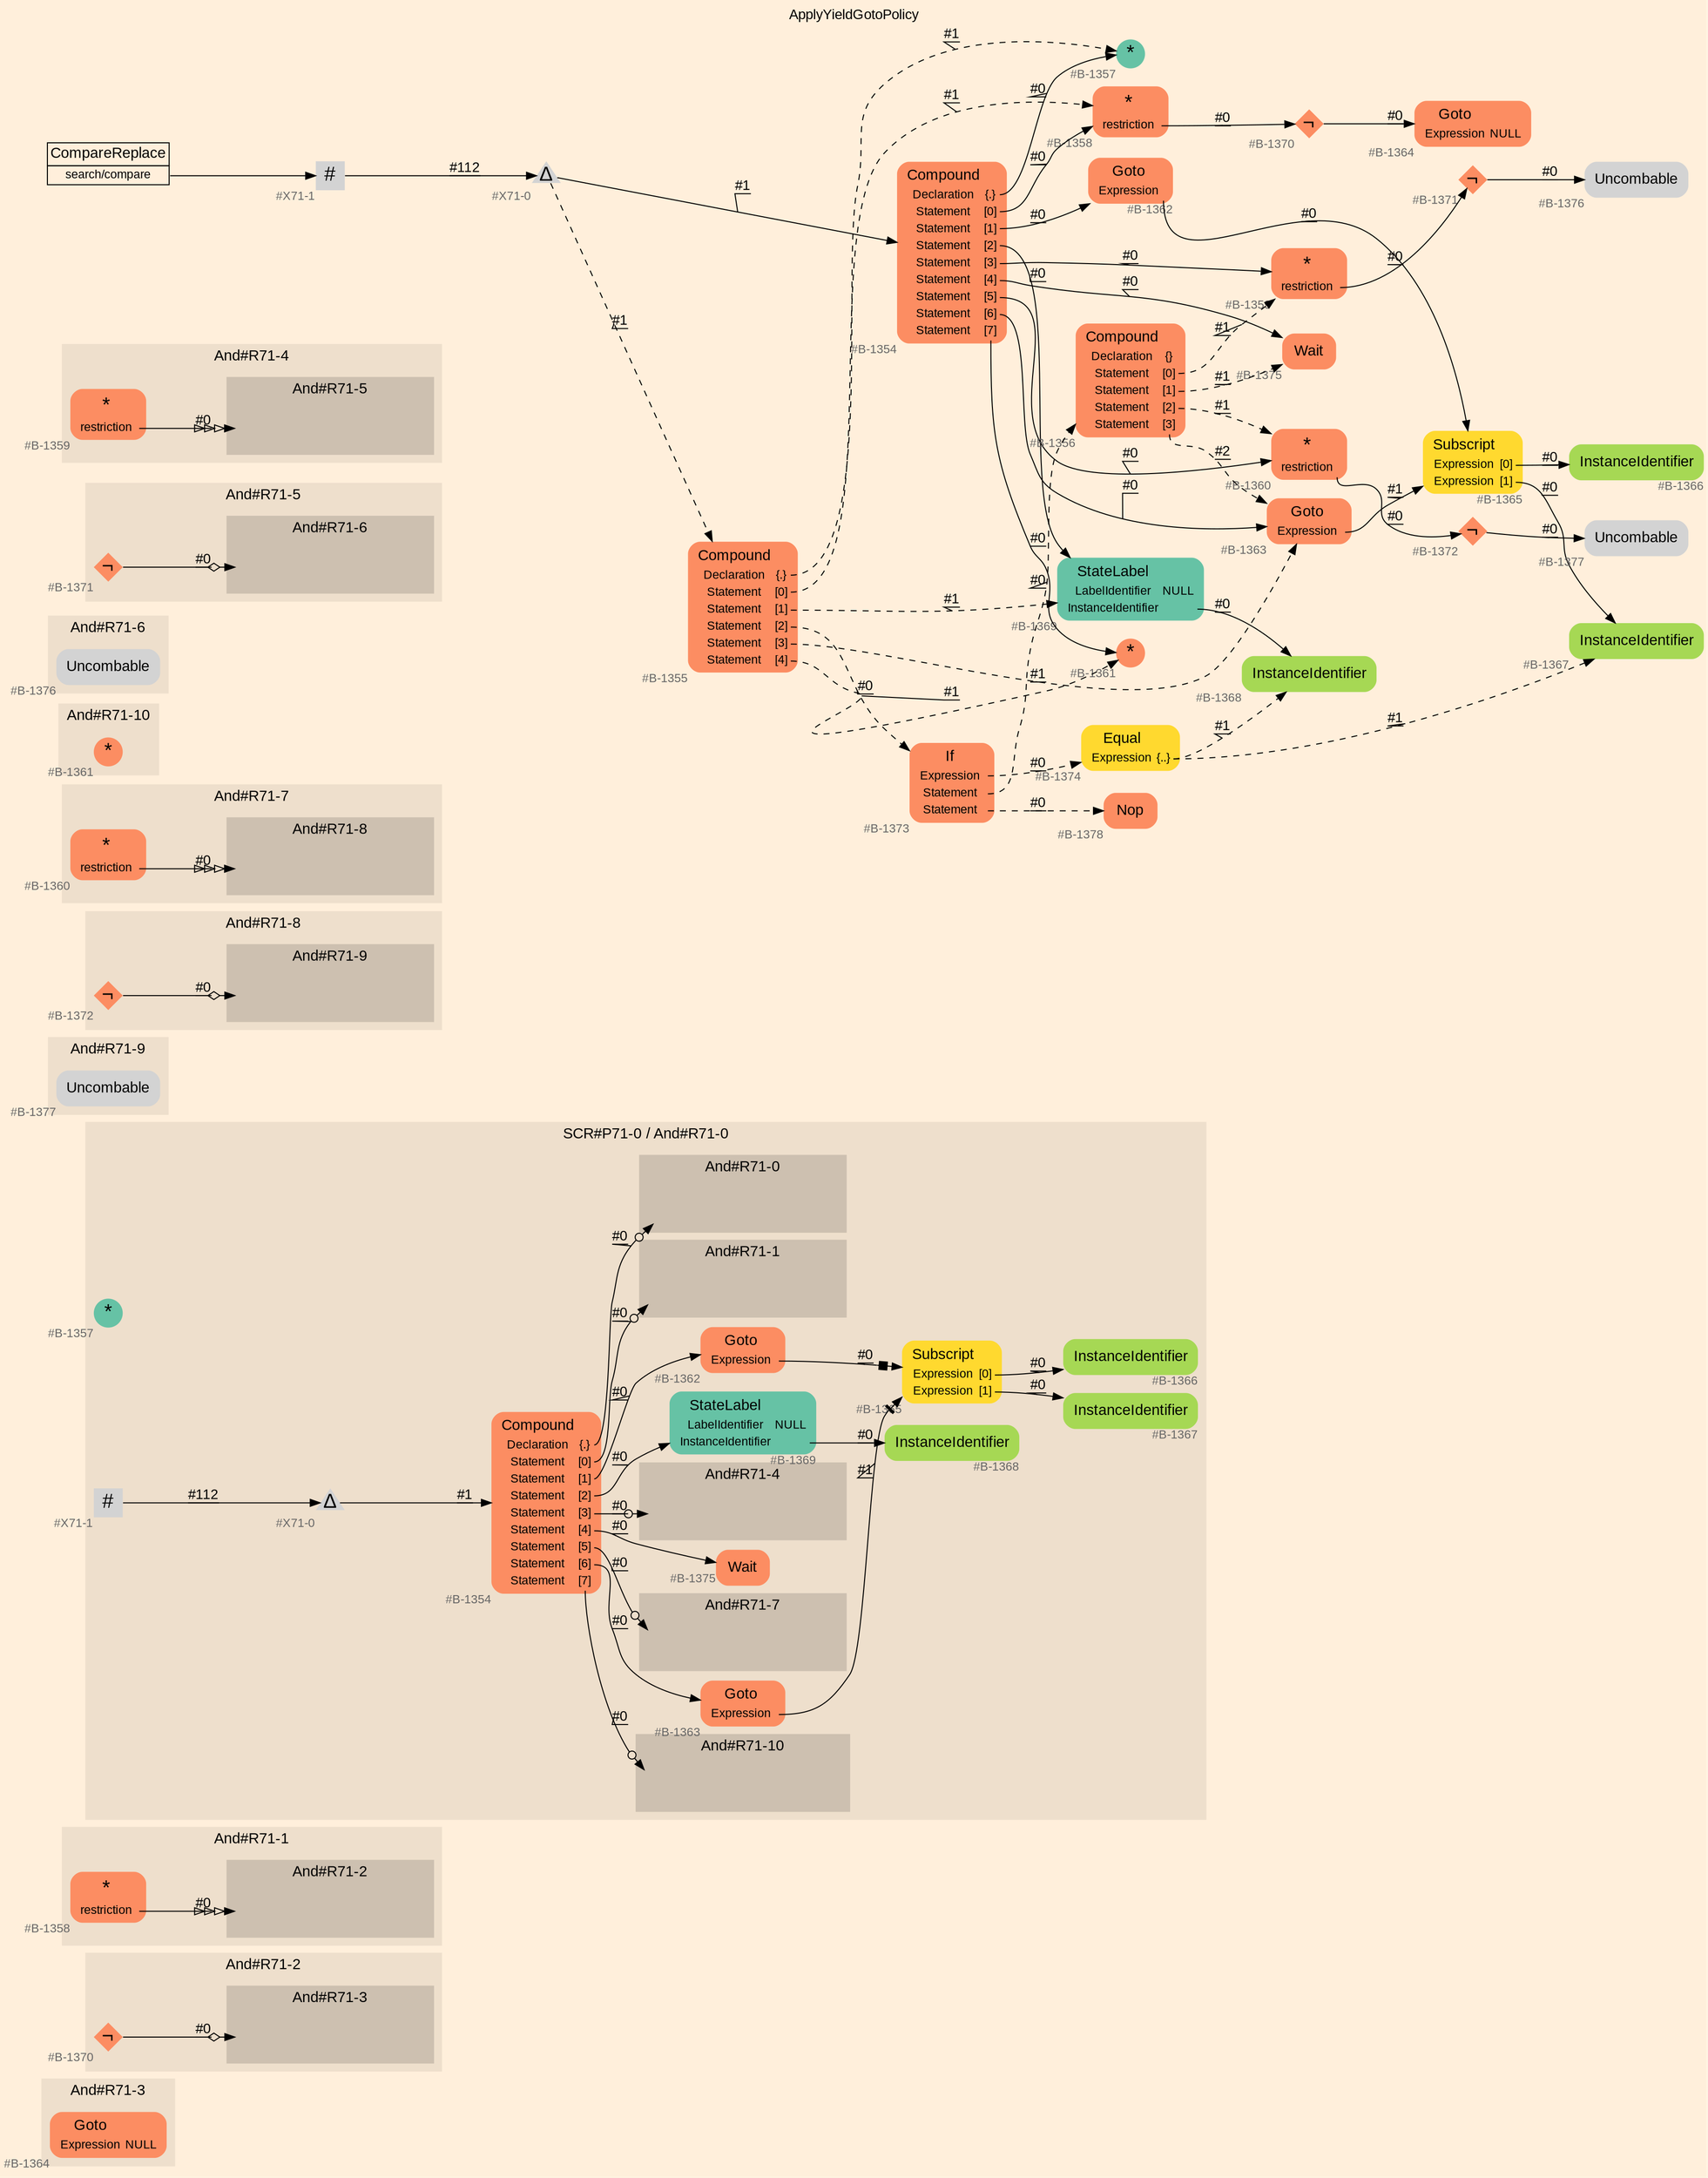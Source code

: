 digraph "ApplyYieldGotoPolicy" {
label = "ApplyYieldGotoPolicy"
labelloc = t
graph [
    rankdir = "LR"
    ranksep = 0.3
    bgcolor = antiquewhite1
    color = black
    fontcolor = black
    fontname = "Arial"
];
node [
    fontname = "Arial"
];
edge [
    fontname = "Arial"
];

// -------------------- figure And#R71-3 --------------------
// -------- region And#R71-3 ----------
subgraph "clusterAnd#R71-3" {
    label = "And#R71-3"
    style = "filled"
    color = antiquewhite2
    fontsize = "15"
    // -------- block And#R71-3/#B-1364 ----------
    "And#R71-3/#B-1364" [
        fillcolor = "/set28/2"
        xlabel = "#B-1364"
        fontsize = "12"
        fontcolor = grey40
        shape = "plaintext"
        label = <<TABLE BORDER="0" CELLBORDER="0" CELLSPACING="0">
         <TR><TD><FONT COLOR="black" POINT-SIZE="15">Goto</FONT></TD></TR>
         <TR><TD><FONT COLOR="black" POINT-SIZE="12">Expression</FONT></TD><TD PORT="port0"><FONT COLOR="black" POINT-SIZE="12">NULL</FONT></TD></TR>
        </TABLE>>
        style = "rounded,filled"
    ];
    
}


// -------------------- figure And#R71-2 --------------------
// -------- region And#R71-2 ----------
subgraph "clusterAnd#R71-2" {
    label = "And#R71-2"
    style = "filled"
    color = antiquewhite2
    fontsize = "15"
    // -------- block And#R71-2/#B-1370 ----------
    "And#R71-2/#B-1370" [
        fillcolor = "/set28/2"
        xlabel = "#B-1370"
        fontsize = "12"
        fontcolor = grey40
        shape = "diamond"
        label = <<FONT COLOR="black" POINT-SIZE="20">¬</FONT>>
        style = "filled"
        penwidth = 0.0
        fixedsize = true
        width = 0.4
        height = 0.4
    ];
    
    // -------- region And#R71-2/And#R71-3 ----------
    subgraph "clusterAnd#R71-2/And#R71-3" {
        label = "And#R71-3"
        style = "filled"
        color = antiquewhite3
        fontsize = "15"
        // -------- block And#R71-2/And#R71-3/#B-1364 ----------
        "And#R71-2/And#R71-3/#B-1364" [
            fillcolor = "/set28/2"
            xlabel = "#B-1364"
            fontsize = "12"
            fontcolor = grey40
            shape = "none"
            style = "invisible"
        ];
        
    }
    
}

"And#R71-2/#B-1370" -> "And#R71-2/And#R71-3/#B-1364" [
    arrowhead="normalnoneodiamond"
    label = "#0"
    decorate = true
    color = black
    fontcolor = black
];


// -------------------- figure And#R71-1 --------------------
// -------- region And#R71-1 ----------
subgraph "clusterAnd#R71-1" {
    label = "And#R71-1"
    style = "filled"
    color = antiquewhite2
    fontsize = "15"
    // -------- block And#R71-1/#B-1358 ----------
    "And#R71-1/#B-1358" [
        fillcolor = "/set28/2"
        xlabel = "#B-1358"
        fontsize = "12"
        fontcolor = grey40
        shape = "plaintext"
        label = <<TABLE BORDER="0" CELLBORDER="0" CELLSPACING="0">
         <TR><TD><FONT COLOR="black" POINT-SIZE="20">*</FONT></TD></TR>
         <TR><TD><FONT COLOR="black" POINT-SIZE="12">restriction</FONT></TD><TD PORT="port0"></TD></TR>
        </TABLE>>
        style = "rounded,filled"
    ];
    
    // -------- region And#R71-1/And#R71-2 ----------
    subgraph "clusterAnd#R71-1/And#R71-2" {
        label = "And#R71-2"
        style = "filled"
        color = antiquewhite3
        fontsize = "15"
        // -------- block And#R71-1/And#R71-2/#B-1370 ----------
        "And#R71-1/And#R71-2/#B-1370" [
            fillcolor = "/set28/2"
            xlabel = "#B-1370"
            fontsize = "12"
            fontcolor = grey40
            shape = "none"
            style = "invisible"
        ];
        
    }
    
}

"And#R71-1/#B-1358":port0 -> "And#R71-1/And#R71-2/#B-1370" [
    arrowhead="normalonormalonormalonormal"
    label = "#0"
    decorate = true
    color = black
    fontcolor = black
];


// -------------------- figure And#R71-0 --------------------
// -------- region And#R71-0 ----------
subgraph "clusterAnd#R71-0" {
    label = "And#R71-0"
    style = "filled"
    color = antiquewhite2
    fontsize = "15"
    // -------- block And#R71-0/#B-1357 ----------
    "And#R71-0/#B-1357" [
        fillcolor = "/set28/1"
        xlabel = "#B-1357"
        fontsize = "12"
        fontcolor = grey40
        shape = "circle"
        label = <<FONT COLOR="black" POINT-SIZE="20">*</FONT>>
        style = "filled"
        penwidth = 0.0
        fixedsize = true
        width = 0.4
        height = 0.4
    ];
    
}


// -------------------- figure And#R71-9 --------------------
// -------- region And#R71-9 ----------
subgraph "clusterAnd#R71-9" {
    label = "And#R71-9"
    style = "filled"
    color = antiquewhite2
    fontsize = "15"
    // -------- block And#R71-9/#B-1377 ----------
    "And#R71-9/#B-1377" [
        xlabel = "#B-1377"
        fontsize = "12"
        fontcolor = grey40
        shape = "plaintext"
        label = <<TABLE BORDER="0" CELLBORDER="0" CELLSPACING="0">
         <TR><TD><FONT COLOR="black" POINT-SIZE="15">Uncombable</FONT></TD></TR>
        </TABLE>>
        style = "rounded,filled"
    ];
    
}


// -------------------- figure And#R71-8 --------------------
// -------- region And#R71-8 ----------
subgraph "clusterAnd#R71-8" {
    label = "And#R71-8"
    style = "filled"
    color = antiquewhite2
    fontsize = "15"
    // -------- block And#R71-8/#B-1372 ----------
    "And#R71-8/#B-1372" [
        fillcolor = "/set28/2"
        xlabel = "#B-1372"
        fontsize = "12"
        fontcolor = grey40
        shape = "diamond"
        label = <<FONT COLOR="black" POINT-SIZE="20">¬</FONT>>
        style = "filled"
        penwidth = 0.0
        fixedsize = true
        width = 0.4
        height = 0.4
    ];
    
    // -------- region And#R71-8/And#R71-9 ----------
    subgraph "clusterAnd#R71-8/And#R71-9" {
        label = "And#R71-9"
        style = "filled"
        color = antiquewhite3
        fontsize = "15"
        // -------- block And#R71-8/And#R71-9/#B-1377 ----------
        "And#R71-8/And#R71-9/#B-1377" [
            xlabel = "#B-1377"
            fontsize = "12"
            fontcolor = grey40
            shape = "none"
            style = "invisible"
        ];
        
    }
    
}

"And#R71-8/#B-1372" -> "And#R71-8/And#R71-9/#B-1377" [
    arrowhead="normalnoneodiamond"
    label = "#0"
    decorate = true
    color = black
    fontcolor = black
];


// -------------------- figure And#R71-7 --------------------
// -------- region And#R71-7 ----------
subgraph "clusterAnd#R71-7" {
    label = "And#R71-7"
    style = "filled"
    color = antiquewhite2
    fontsize = "15"
    // -------- block And#R71-7/#B-1360 ----------
    "And#R71-7/#B-1360" [
        fillcolor = "/set28/2"
        xlabel = "#B-1360"
        fontsize = "12"
        fontcolor = grey40
        shape = "plaintext"
        label = <<TABLE BORDER="0" CELLBORDER="0" CELLSPACING="0">
         <TR><TD><FONT COLOR="black" POINT-SIZE="20">*</FONT></TD></TR>
         <TR><TD><FONT COLOR="black" POINT-SIZE="12">restriction</FONT></TD><TD PORT="port0"></TD></TR>
        </TABLE>>
        style = "rounded,filled"
    ];
    
    // -------- region And#R71-7/And#R71-8 ----------
    subgraph "clusterAnd#R71-7/And#R71-8" {
        label = "And#R71-8"
        style = "filled"
        color = antiquewhite3
        fontsize = "15"
        // -------- block And#R71-7/And#R71-8/#B-1372 ----------
        "And#R71-7/And#R71-8/#B-1372" [
            fillcolor = "/set28/2"
            xlabel = "#B-1372"
            fontsize = "12"
            fontcolor = grey40
            shape = "none"
            style = "invisible"
        ];
        
    }
    
}

"And#R71-7/#B-1360":port0 -> "And#R71-7/And#R71-8/#B-1372" [
    arrowhead="normalonormalonormalonormal"
    label = "#0"
    decorate = true
    color = black
    fontcolor = black
];


// -------------------- figure And#R71-10 --------------------
// -------- region And#R71-10 ----------
subgraph "clusterAnd#R71-10" {
    label = "And#R71-10"
    style = "filled"
    color = antiquewhite2
    fontsize = "15"
    // -------- block And#R71-10/#B-1361 ----------
    "And#R71-10/#B-1361" [
        fillcolor = "/set28/2"
        xlabel = "#B-1361"
        fontsize = "12"
        fontcolor = grey40
        shape = "circle"
        label = <<FONT COLOR="black" POINT-SIZE="20">*</FONT>>
        style = "filled"
        penwidth = 0.0
        fixedsize = true
        width = 0.4
        height = 0.4
    ];
    
}


// -------------------- figure And#R71-6 --------------------
// -------- region And#R71-6 ----------
subgraph "clusterAnd#R71-6" {
    label = "And#R71-6"
    style = "filled"
    color = antiquewhite2
    fontsize = "15"
    // -------- block And#R71-6/#B-1376 ----------
    "And#R71-6/#B-1376" [
        xlabel = "#B-1376"
        fontsize = "12"
        fontcolor = grey40
        shape = "plaintext"
        label = <<TABLE BORDER="0" CELLBORDER="0" CELLSPACING="0">
         <TR><TD><FONT COLOR="black" POINT-SIZE="15">Uncombable</FONT></TD></TR>
        </TABLE>>
        style = "rounded,filled"
    ];
    
}


// -------------------- figure And#R71-5 --------------------
// -------- region And#R71-5 ----------
subgraph "clusterAnd#R71-5" {
    label = "And#R71-5"
    style = "filled"
    color = antiquewhite2
    fontsize = "15"
    // -------- block And#R71-5/#B-1371 ----------
    "And#R71-5/#B-1371" [
        fillcolor = "/set28/2"
        xlabel = "#B-1371"
        fontsize = "12"
        fontcolor = grey40
        shape = "diamond"
        label = <<FONT COLOR="black" POINT-SIZE="20">¬</FONT>>
        style = "filled"
        penwidth = 0.0
        fixedsize = true
        width = 0.4
        height = 0.4
    ];
    
    // -------- region And#R71-5/And#R71-6 ----------
    subgraph "clusterAnd#R71-5/And#R71-6" {
        label = "And#R71-6"
        style = "filled"
        color = antiquewhite3
        fontsize = "15"
        // -------- block And#R71-5/And#R71-6/#B-1376 ----------
        "And#R71-5/And#R71-6/#B-1376" [
            xlabel = "#B-1376"
            fontsize = "12"
            fontcolor = grey40
            shape = "none"
            style = "invisible"
        ];
        
    }
    
}

"And#R71-5/#B-1371" -> "And#R71-5/And#R71-6/#B-1376" [
    arrowhead="normalnoneodiamond"
    label = "#0"
    decorate = true
    color = black
    fontcolor = black
];


// -------------------- figure And#R71-4 --------------------
// -------- region And#R71-4 ----------
subgraph "clusterAnd#R71-4" {
    label = "And#R71-4"
    style = "filled"
    color = antiquewhite2
    fontsize = "15"
    // -------- block And#R71-4/#B-1359 ----------
    "And#R71-4/#B-1359" [
        fillcolor = "/set28/2"
        xlabel = "#B-1359"
        fontsize = "12"
        fontcolor = grey40
        shape = "plaintext"
        label = <<TABLE BORDER="0" CELLBORDER="0" CELLSPACING="0">
         <TR><TD><FONT COLOR="black" POINT-SIZE="20">*</FONT></TD></TR>
         <TR><TD><FONT COLOR="black" POINT-SIZE="12">restriction</FONT></TD><TD PORT="port0"></TD></TR>
        </TABLE>>
        style = "rounded,filled"
    ];
    
    // -------- region And#R71-4/And#R71-5 ----------
    subgraph "clusterAnd#R71-4/And#R71-5" {
        label = "And#R71-5"
        style = "filled"
        color = antiquewhite3
        fontsize = "15"
        // -------- block And#R71-4/And#R71-5/#B-1371 ----------
        "And#R71-4/And#R71-5/#B-1371" [
            fillcolor = "/set28/2"
            xlabel = "#B-1371"
            fontsize = "12"
            fontcolor = grey40
            shape = "none"
            style = "invisible"
        ];
        
    }
    
}

"And#R71-4/#B-1359":port0 -> "And#R71-4/And#R71-5/#B-1371" [
    arrowhead="normalonormalonormalonormal"
    label = "#0"
    decorate = true
    color = black
    fontcolor = black
];


// -------------------- figure And#R71-0 --------------------
// -------- region And#R71-0 ----------
subgraph "clusterAnd#R71-0" {
    label = "SCR#P71-0 / And#R71-0"
    style = "filled"
    color = antiquewhite2
    fontsize = "15"
    // -------- block And#R71-0/#B-1366 ----------
    "And#R71-0/#B-1366" [
        fillcolor = "/set28/5"
        xlabel = "#B-1366"
        fontsize = "12"
        fontcolor = grey40
        shape = "plaintext"
        label = <<TABLE BORDER="0" CELLBORDER="0" CELLSPACING="0">
         <TR><TD><FONT COLOR="black" POINT-SIZE="15">InstanceIdentifier</FONT></TD></TR>
        </TABLE>>
        style = "rounded,filled"
    ];
    
    // -------- block And#R71-0/#X71-0 ----------
    "And#R71-0/#X71-0" [
        xlabel = "#X71-0"
        fontsize = "12"
        fontcolor = grey40
        shape = "triangle"
        label = <<FONT COLOR="black" POINT-SIZE="20">Δ</FONT>>
        style = "filled"
        penwidth = 0.0
        fixedsize = true
        width = 0.4
        height = 0.4
    ];
    
    // -------- block And#R71-0/#X71-1 ----------
    "And#R71-0/#X71-1" [
        xlabel = "#X71-1"
        fontsize = "12"
        fontcolor = grey40
        shape = "square"
        label = <<FONT COLOR="black" POINT-SIZE="20">#</FONT>>
        style = "filled"
        penwidth = 0.0
        fixedsize = true
        width = 0.4
        height = 0.4
    ];
    
    // -------- block And#R71-0/#B-1368 ----------
    "And#R71-0/#B-1368" [
        fillcolor = "/set28/5"
        xlabel = "#B-1368"
        fontsize = "12"
        fontcolor = grey40
        shape = "plaintext"
        label = <<TABLE BORDER="0" CELLBORDER="0" CELLSPACING="0">
         <TR><TD><FONT COLOR="black" POINT-SIZE="15">InstanceIdentifier</FONT></TD></TR>
        </TABLE>>
        style = "rounded,filled"
    ];
    
    // -------- block And#R71-0/#B-1375 ----------
    "And#R71-0/#B-1375" [
        fillcolor = "/set28/2"
        xlabel = "#B-1375"
        fontsize = "12"
        fontcolor = grey40
        shape = "plaintext"
        label = <<TABLE BORDER="0" CELLBORDER="0" CELLSPACING="0">
         <TR><TD><FONT COLOR="black" POINT-SIZE="15">Wait</FONT></TD></TR>
        </TABLE>>
        style = "rounded,filled"
    ];
    
    // -------- block And#R71-0/#B-1363 ----------
    "And#R71-0/#B-1363" [
        fillcolor = "/set28/2"
        xlabel = "#B-1363"
        fontsize = "12"
        fontcolor = grey40
        shape = "plaintext"
        label = <<TABLE BORDER="0" CELLBORDER="0" CELLSPACING="0">
         <TR><TD><FONT COLOR="black" POINT-SIZE="15">Goto</FONT></TD></TR>
         <TR><TD><FONT COLOR="black" POINT-SIZE="12">Expression</FONT></TD><TD PORT="port0"></TD></TR>
        </TABLE>>
        style = "rounded,filled"
    ];
    
    // -------- block And#R71-0/#B-1369 ----------
    "And#R71-0/#B-1369" [
        fillcolor = "/set28/1"
        xlabel = "#B-1369"
        fontsize = "12"
        fontcolor = grey40
        shape = "plaintext"
        label = <<TABLE BORDER="0" CELLBORDER="0" CELLSPACING="0">
         <TR><TD><FONT COLOR="black" POINT-SIZE="15">StateLabel</FONT></TD></TR>
         <TR><TD><FONT COLOR="black" POINT-SIZE="12">LabelIdentifier</FONT></TD><TD PORT="port0"><FONT COLOR="black" POINT-SIZE="12">NULL</FONT></TD></TR>
         <TR><TD><FONT COLOR="black" POINT-SIZE="12">InstanceIdentifier</FONT></TD><TD PORT="port1"></TD></TR>
        </TABLE>>
        style = "rounded,filled"
    ];
    
    // -------- block And#R71-0/#B-1354 ----------
    "And#R71-0/#B-1354" [
        fillcolor = "/set28/2"
        xlabel = "#B-1354"
        fontsize = "12"
        fontcolor = grey40
        shape = "plaintext"
        label = <<TABLE BORDER="0" CELLBORDER="0" CELLSPACING="0">
         <TR><TD><FONT COLOR="black" POINT-SIZE="15">Compound</FONT></TD></TR>
         <TR><TD><FONT COLOR="black" POINT-SIZE="12">Declaration</FONT></TD><TD PORT="port0"><FONT COLOR="black" POINT-SIZE="12">{.}</FONT></TD></TR>
         <TR><TD><FONT COLOR="black" POINT-SIZE="12">Statement</FONT></TD><TD PORT="port1"><FONT COLOR="black" POINT-SIZE="12">[0]</FONT></TD></TR>
         <TR><TD><FONT COLOR="black" POINT-SIZE="12">Statement</FONT></TD><TD PORT="port2"><FONT COLOR="black" POINT-SIZE="12">[1]</FONT></TD></TR>
         <TR><TD><FONT COLOR="black" POINT-SIZE="12">Statement</FONT></TD><TD PORT="port3"><FONT COLOR="black" POINT-SIZE="12">[2]</FONT></TD></TR>
         <TR><TD><FONT COLOR="black" POINT-SIZE="12">Statement</FONT></TD><TD PORT="port4"><FONT COLOR="black" POINT-SIZE="12">[3]</FONT></TD></TR>
         <TR><TD><FONT COLOR="black" POINT-SIZE="12">Statement</FONT></TD><TD PORT="port5"><FONT COLOR="black" POINT-SIZE="12">[4]</FONT></TD></TR>
         <TR><TD><FONT COLOR="black" POINT-SIZE="12">Statement</FONT></TD><TD PORT="port6"><FONT COLOR="black" POINT-SIZE="12">[5]</FONT></TD></TR>
         <TR><TD><FONT COLOR="black" POINT-SIZE="12">Statement</FONT></TD><TD PORT="port7"><FONT COLOR="black" POINT-SIZE="12">[6]</FONT></TD></TR>
         <TR><TD><FONT COLOR="black" POINT-SIZE="12">Statement</FONT></TD><TD PORT="port8"><FONT COLOR="black" POINT-SIZE="12">[7]</FONT></TD></TR>
        </TABLE>>
        style = "rounded,filled"
    ];
    
    // -------- block And#R71-0/#B-1362 ----------
    "And#R71-0/#B-1362" [
        fillcolor = "/set28/2"
        xlabel = "#B-1362"
        fontsize = "12"
        fontcolor = grey40
        shape = "plaintext"
        label = <<TABLE BORDER="0" CELLBORDER="0" CELLSPACING="0">
         <TR><TD><FONT COLOR="black" POINT-SIZE="15">Goto</FONT></TD></TR>
         <TR><TD><FONT COLOR="black" POINT-SIZE="12">Expression</FONT></TD><TD PORT="port0"></TD></TR>
        </TABLE>>
        style = "rounded,filled"
    ];
    
    // -------- block And#R71-0/#B-1365 ----------
    "And#R71-0/#B-1365" [
        fillcolor = "/set28/6"
        xlabel = "#B-1365"
        fontsize = "12"
        fontcolor = grey40
        shape = "plaintext"
        label = <<TABLE BORDER="0" CELLBORDER="0" CELLSPACING="0">
         <TR><TD><FONT COLOR="black" POINT-SIZE="15">Subscript</FONT></TD></TR>
         <TR><TD><FONT COLOR="black" POINT-SIZE="12">Expression</FONT></TD><TD PORT="port0"><FONT COLOR="black" POINT-SIZE="12">[0]</FONT></TD></TR>
         <TR><TD><FONT COLOR="black" POINT-SIZE="12">Expression</FONT></TD><TD PORT="port1"><FONT COLOR="black" POINT-SIZE="12">[1]</FONT></TD></TR>
        </TABLE>>
        style = "rounded,filled"
    ];
    
    // -------- block And#R71-0/#B-1367 ----------
    "And#R71-0/#B-1367" [
        fillcolor = "/set28/5"
        xlabel = "#B-1367"
        fontsize = "12"
        fontcolor = grey40
        shape = "plaintext"
        label = <<TABLE BORDER="0" CELLBORDER="0" CELLSPACING="0">
         <TR><TD><FONT COLOR="black" POINT-SIZE="15">InstanceIdentifier</FONT></TD></TR>
        </TABLE>>
        style = "rounded,filled"
    ];
    
    // -------- region And#R71-0/And#R71-0 ----------
    subgraph "clusterAnd#R71-0/And#R71-0" {
        label = "And#R71-0"
        style = "filled"
        color = antiquewhite3
        fontsize = "15"
        // -------- block And#R71-0/And#R71-0/#B-1357 ----------
        "And#R71-0/And#R71-0/#B-1357" [
            fillcolor = "/set28/1"
            xlabel = "#B-1357"
            fontsize = "12"
            fontcolor = grey40
            shape = "none"
            style = "invisible"
        ];
        
    }
    
    // -------- region And#R71-0/And#R71-1 ----------
    subgraph "clusterAnd#R71-0/And#R71-1" {
        label = "And#R71-1"
        style = "filled"
        color = antiquewhite3
        fontsize = "15"
        // -------- block And#R71-0/And#R71-1/#B-1358 ----------
        "And#R71-0/And#R71-1/#B-1358" [
            fillcolor = "/set28/2"
            xlabel = "#B-1358"
            fontsize = "12"
            fontcolor = grey40
            shape = "none"
            style = "invisible"
        ];
        
    }
    
    // -------- region And#R71-0/And#R71-4 ----------
    subgraph "clusterAnd#R71-0/And#R71-4" {
        label = "And#R71-4"
        style = "filled"
        color = antiquewhite3
        fontsize = "15"
        // -------- block And#R71-0/And#R71-4/#B-1359 ----------
        "And#R71-0/And#R71-4/#B-1359" [
            fillcolor = "/set28/2"
            xlabel = "#B-1359"
            fontsize = "12"
            fontcolor = grey40
            shape = "none"
            style = "invisible"
        ];
        
    }
    
    // -------- region And#R71-0/And#R71-7 ----------
    subgraph "clusterAnd#R71-0/And#R71-7" {
        label = "And#R71-7"
        style = "filled"
        color = antiquewhite3
        fontsize = "15"
        // -------- block And#R71-0/And#R71-7/#B-1360 ----------
        "And#R71-0/And#R71-7/#B-1360" [
            fillcolor = "/set28/2"
            xlabel = "#B-1360"
            fontsize = "12"
            fontcolor = grey40
            shape = "none"
            style = "invisible"
        ];
        
    }
    
    // -------- region And#R71-0/And#R71-10 ----------
    subgraph "clusterAnd#R71-0/And#R71-10" {
        label = "And#R71-10"
        style = "filled"
        color = antiquewhite3
        fontsize = "15"
        // -------- block And#R71-0/And#R71-10/#B-1361 ----------
        "And#R71-0/And#R71-10/#B-1361" [
            fillcolor = "/set28/2"
            xlabel = "#B-1361"
            fontsize = "12"
            fontcolor = grey40
            shape = "none"
            style = "invisible"
        ];
        
    }
    
}

"And#R71-0/#X71-0" -> "And#R71-0/#B-1354" [
    label = "#1"
    decorate = true
    color = black
    fontcolor = black
];

"And#R71-0/#X71-1" -> "And#R71-0/#X71-0" [
    label = "#112"
    decorate = true
    color = black
    fontcolor = black
];

"And#R71-0/#B-1363":port0 -> "And#R71-0/#B-1365" [
    arrowhead="normalnonetee"
    label = "#1"
    decorate = true
    color = black
    fontcolor = black
];

"And#R71-0/#B-1369":port1 -> "And#R71-0/#B-1368" [
    label = "#0"
    decorate = true
    color = black
    fontcolor = black
];

"And#R71-0/#B-1354":port0 -> "And#R71-0/And#R71-0/#B-1357" [
    arrowhead="normalnoneodot"
    label = "#0"
    decorate = true
    color = black
    fontcolor = black
];

"And#R71-0/#B-1354":port1 -> "And#R71-0/And#R71-1/#B-1358" [
    arrowhead="normalnoneodot"
    label = "#0"
    decorate = true
    color = black
    fontcolor = black
];

"And#R71-0/#B-1354":port2 -> "And#R71-0/#B-1362" [
    label = "#0"
    decorate = true
    color = black
    fontcolor = black
];

"And#R71-0/#B-1354":port3 -> "And#R71-0/#B-1369" [
    label = "#0"
    decorate = true
    color = black
    fontcolor = black
];

"And#R71-0/#B-1354":port4 -> "And#R71-0/And#R71-4/#B-1359" [
    arrowhead="normalnoneodot"
    label = "#0"
    decorate = true
    color = black
    fontcolor = black
];

"And#R71-0/#B-1354":port5 -> "And#R71-0/#B-1375" [
    label = "#0"
    decorate = true
    color = black
    fontcolor = black
];

"And#R71-0/#B-1354":port6 -> "And#R71-0/And#R71-7/#B-1360" [
    arrowhead="normalnoneodot"
    label = "#0"
    decorate = true
    color = black
    fontcolor = black
];

"And#R71-0/#B-1354":port7 -> "And#R71-0/#B-1363" [
    label = "#0"
    decorate = true
    color = black
    fontcolor = black
];

"And#R71-0/#B-1354":port8 -> "And#R71-0/And#R71-10/#B-1361" [
    arrowhead="normalnoneodot"
    label = "#0"
    decorate = true
    color = black
    fontcolor = black
];

"And#R71-0/#B-1362":port0 -> "And#R71-0/#B-1365" [
    arrowhead="normalnonebox"
    label = "#0"
    decorate = true
    color = black
    fontcolor = black
];

"And#R71-0/#B-1365":port0 -> "And#R71-0/#B-1366" [
    label = "#0"
    decorate = true
    color = black
    fontcolor = black
];

"And#R71-0/#B-1365":port1 -> "And#R71-0/#B-1367" [
    label = "#0"
    decorate = true
    color = black
    fontcolor = black
];


// -------------------- transformation figure --------------------
// -------- block CR#X71-2 ----------
"CR#X71-2" [
    fillcolor = antiquewhite1
    fontsize = "12"
    fontcolor = grey40
    shape = "plaintext"
    label = <<TABLE BORDER="0" CELLBORDER="1" CELLSPACING="0">
     <TR><TD><FONT COLOR="black" POINT-SIZE="15">CompareReplace</FONT></TD></TR>
     <TR><TD PORT="port0"><FONT COLOR="black" POINT-SIZE="12">search/compare</FONT></TD></TR>
    </TABLE>>
    style = "filled"
    color = black
];

// -------- block #X71-1 ----------
"#X71-1" [
    xlabel = "#X71-1"
    fontsize = "12"
    fontcolor = grey40
    shape = "square"
    label = <<FONT COLOR="black" POINT-SIZE="20">#</FONT>>
    style = "filled"
    penwidth = 0.0
    fixedsize = true
    width = 0.4
    height = 0.4
];

// -------- block #X71-0 ----------
"#X71-0" [
    xlabel = "#X71-0"
    fontsize = "12"
    fontcolor = grey40
    shape = "triangle"
    label = <<FONT COLOR="black" POINT-SIZE="20">Δ</FONT>>
    style = "filled"
    penwidth = 0.0
    fixedsize = true
    width = 0.4
    height = 0.4
];

// -------- block #B-1354 ----------
"#B-1354" [
    fillcolor = "/set28/2"
    xlabel = "#B-1354"
    fontsize = "12"
    fontcolor = grey40
    shape = "plaintext"
    label = <<TABLE BORDER="0" CELLBORDER="0" CELLSPACING="0">
     <TR><TD><FONT COLOR="black" POINT-SIZE="15">Compound</FONT></TD></TR>
     <TR><TD><FONT COLOR="black" POINT-SIZE="12">Declaration</FONT></TD><TD PORT="port0"><FONT COLOR="black" POINT-SIZE="12">{.}</FONT></TD></TR>
     <TR><TD><FONT COLOR="black" POINT-SIZE="12">Statement</FONT></TD><TD PORT="port1"><FONT COLOR="black" POINT-SIZE="12">[0]</FONT></TD></TR>
     <TR><TD><FONT COLOR="black" POINT-SIZE="12">Statement</FONT></TD><TD PORT="port2"><FONT COLOR="black" POINT-SIZE="12">[1]</FONT></TD></TR>
     <TR><TD><FONT COLOR="black" POINT-SIZE="12">Statement</FONT></TD><TD PORT="port3"><FONT COLOR="black" POINT-SIZE="12">[2]</FONT></TD></TR>
     <TR><TD><FONT COLOR="black" POINT-SIZE="12">Statement</FONT></TD><TD PORT="port4"><FONT COLOR="black" POINT-SIZE="12">[3]</FONT></TD></TR>
     <TR><TD><FONT COLOR="black" POINT-SIZE="12">Statement</FONT></TD><TD PORT="port5"><FONT COLOR="black" POINT-SIZE="12">[4]</FONT></TD></TR>
     <TR><TD><FONT COLOR="black" POINT-SIZE="12">Statement</FONT></TD><TD PORT="port6"><FONT COLOR="black" POINT-SIZE="12">[5]</FONT></TD></TR>
     <TR><TD><FONT COLOR="black" POINT-SIZE="12">Statement</FONT></TD><TD PORT="port7"><FONT COLOR="black" POINT-SIZE="12">[6]</FONT></TD></TR>
     <TR><TD><FONT COLOR="black" POINT-SIZE="12">Statement</FONT></TD><TD PORT="port8"><FONT COLOR="black" POINT-SIZE="12">[7]</FONT></TD></TR>
    </TABLE>>
    style = "rounded,filled"
];

// -------- block #B-1357 ----------
"#B-1357" [
    fillcolor = "/set28/1"
    xlabel = "#B-1357"
    fontsize = "12"
    fontcolor = grey40
    shape = "circle"
    label = <<FONT COLOR="black" POINT-SIZE="20">*</FONT>>
    style = "filled"
    penwidth = 0.0
    fixedsize = true
    width = 0.4
    height = 0.4
];

// -------- block #B-1358 ----------
"#B-1358" [
    fillcolor = "/set28/2"
    xlabel = "#B-1358"
    fontsize = "12"
    fontcolor = grey40
    shape = "plaintext"
    label = <<TABLE BORDER="0" CELLBORDER="0" CELLSPACING="0">
     <TR><TD><FONT COLOR="black" POINT-SIZE="20">*</FONT></TD></TR>
     <TR><TD><FONT COLOR="black" POINT-SIZE="12">restriction</FONT></TD><TD PORT="port0"></TD></TR>
    </TABLE>>
    style = "rounded,filled"
];

// -------- block #B-1370 ----------
"#B-1370" [
    fillcolor = "/set28/2"
    xlabel = "#B-1370"
    fontsize = "12"
    fontcolor = grey40
    shape = "diamond"
    label = <<FONT COLOR="black" POINT-SIZE="20">¬</FONT>>
    style = "filled"
    penwidth = 0.0
    fixedsize = true
    width = 0.4
    height = 0.4
];

// -------- block #B-1364 ----------
"#B-1364" [
    fillcolor = "/set28/2"
    xlabel = "#B-1364"
    fontsize = "12"
    fontcolor = grey40
    shape = "plaintext"
    label = <<TABLE BORDER="0" CELLBORDER="0" CELLSPACING="0">
     <TR><TD><FONT COLOR="black" POINT-SIZE="15">Goto</FONT></TD></TR>
     <TR><TD><FONT COLOR="black" POINT-SIZE="12">Expression</FONT></TD><TD PORT="port0"><FONT COLOR="black" POINT-SIZE="12">NULL</FONT></TD></TR>
    </TABLE>>
    style = "rounded,filled"
];

// -------- block #B-1362 ----------
"#B-1362" [
    fillcolor = "/set28/2"
    xlabel = "#B-1362"
    fontsize = "12"
    fontcolor = grey40
    shape = "plaintext"
    label = <<TABLE BORDER="0" CELLBORDER="0" CELLSPACING="0">
     <TR><TD><FONT COLOR="black" POINT-SIZE="15">Goto</FONT></TD></TR>
     <TR><TD><FONT COLOR="black" POINT-SIZE="12">Expression</FONT></TD><TD PORT="port0"></TD></TR>
    </TABLE>>
    style = "rounded,filled"
];

// -------- block #B-1365 ----------
"#B-1365" [
    fillcolor = "/set28/6"
    xlabel = "#B-1365"
    fontsize = "12"
    fontcolor = grey40
    shape = "plaintext"
    label = <<TABLE BORDER="0" CELLBORDER="0" CELLSPACING="0">
     <TR><TD><FONT COLOR="black" POINT-SIZE="15">Subscript</FONT></TD></TR>
     <TR><TD><FONT COLOR="black" POINT-SIZE="12">Expression</FONT></TD><TD PORT="port0"><FONT COLOR="black" POINT-SIZE="12">[0]</FONT></TD></TR>
     <TR><TD><FONT COLOR="black" POINT-SIZE="12">Expression</FONT></TD><TD PORT="port1"><FONT COLOR="black" POINT-SIZE="12">[1]</FONT></TD></TR>
    </TABLE>>
    style = "rounded,filled"
];

// -------- block #B-1366 ----------
"#B-1366" [
    fillcolor = "/set28/5"
    xlabel = "#B-1366"
    fontsize = "12"
    fontcolor = grey40
    shape = "plaintext"
    label = <<TABLE BORDER="0" CELLBORDER="0" CELLSPACING="0">
     <TR><TD><FONT COLOR="black" POINT-SIZE="15">InstanceIdentifier</FONT></TD></TR>
    </TABLE>>
    style = "rounded,filled"
];

// -------- block #B-1367 ----------
"#B-1367" [
    fillcolor = "/set28/5"
    xlabel = "#B-1367"
    fontsize = "12"
    fontcolor = grey40
    shape = "plaintext"
    label = <<TABLE BORDER="0" CELLBORDER="0" CELLSPACING="0">
     <TR><TD><FONT COLOR="black" POINT-SIZE="15">InstanceIdentifier</FONT></TD></TR>
    </TABLE>>
    style = "rounded,filled"
];

// -------- block #B-1369 ----------
"#B-1369" [
    fillcolor = "/set28/1"
    xlabel = "#B-1369"
    fontsize = "12"
    fontcolor = grey40
    shape = "plaintext"
    label = <<TABLE BORDER="0" CELLBORDER="0" CELLSPACING="0">
     <TR><TD><FONT COLOR="black" POINT-SIZE="15">StateLabel</FONT></TD></TR>
     <TR><TD><FONT COLOR="black" POINT-SIZE="12">LabelIdentifier</FONT></TD><TD PORT="port0"><FONT COLOR="black" POINT-SIZE="12">NULL</FONT></TD></TR>
     <TR><TD><FONT COLOR="black" POINT-SIZE="12">InstanceIdentifier</FONT></TD><TD PORT="port1"></TD></TR>
    </TABLE>>
    style = "rounded,filled"
];

// -------- block #B-1368 ----------
"#B-1368" [
    fillcolor = "/set28/5"
    xlabel = "#B-1368"
    fontsize = "12"
    fontcolor = grey40
    shape = "plaintext"
    label = <<TABLE BORDER="0" CELLBORDER="0" CELLSPACING="0">
     <TR><TD><FONT COLOR="black" POINT-SIZE="15">InstanceIdentifier</FONT></TD></TR>
    </TABLE>>
    style = "rounded,filled"
];

// -------- block #B-1359 ----------
"#B-1359" [
    fillcolor = "/set28/2"
    xlabel = "#B-1359"
    fontsize = "12"
    fontcolor = grey40
    shape = "plaintext"
    label = <<TABLE BORDER="0" CELLBORDER="0" CELLSPACING="0">
     <TR><TD><FONT COLOR="black" POINT-SIZE="20">*</FONT></TD></TR>
     <TR><TD><FONT COLOR="black" POINT-SIZE="12">restriction</FONT></TD><TD PORT="port0"></TD></TR>
    </TABLE>>
    style = "rounded,filled"
];

// -------- block #B-1371 ----------
"#B-1371" [
    fillcolor = "/set28/2"
    xlabel = "#B-1371"
    fontsize = "12"
    fontcolor = grey40
    shape = "diamond"
    label = <<FONT COLOR="black" POINT-SIZE="20">¬</FONT>>
    style = "filled"
    penwidth = 0.0
    fixedsize = true
    width = 0.4
    height = 0.4
];

// -------- block #B-1376 ----------
"#B-1376" [
    xlabel = "#B-1376"
    fontsize = "12"
    fontcolor = grey40
    shape = "plaintext"
    label = <<TABLE BORDER="0" CELLBORDER="0" CELLSPACING="0">
     <TR><TD><FONT COLOR="black" POINT-SIZE="15">Uncombable</FONT></TD></TR>
    </TABLE>>
    style = "rounded,filled"
];

// -------- block #B-1375 ----------
"#B-1375" [
    fillcolor = "/set28/2"
    xlabel = "#B-1375"
    fontsize = "12"
    fontcolor = grey40
    shape = "plaintext"
    label = <<TABLE BORDER="0" CELLBORDER="0" CELLSPACING="0">
     <TR><TD><FONT COLOR="black" POINT-SIZE="15">Wait</FONT></TD></TR>
    </TABLE>>
    style = "rounded,filled"
];

// -------- block #B-1360 ----------
"#B-1360" [
    fillcolor = "/set28/2"
    xlabel = "#B-1360"
    fontsize = "12"
    fontcolor = grey40
    shape = "plaintext"
    label = <<TABLE BORDER="0" CELLBORDER="0" CELLSPACING="0">
     <TR><TD><FONT COLOR="black" POINT-SIZE="20">*</FONT></TD></TR>
     <TR><TD><FONT COLOR="black" POINT-SIZE="12">restriction</FONT></TD><TD PORT="port0"></TD></TR>
    </TABLE>>
    style = "rounded,filled"
];

// -------- block #B-1372 ----------
"#B-1372" [
    fillcolor = "/set28/2"
    xlabel = "#B-1372"
    fontsize = "12"
    fontcolor = grey40
    shape = "diamond"
    label = <<FONT COLOR="black" POINT-SIZE="20">¬</FONT>>
    style = "filled"
    penwidth = 0.0
    fixedsize = true
    width = 0.4
    height = 0.4
];

// -------- block #B-1377 ----------
"#B-1377" [
    xlabel = "#B-1377"
    fontsize = "12"
    fontcolor = grey40
    shape = "plaintext"
    label = <<TABLE BORDER="0" CELLBORDER="0" CELLSPACING="0">
     <TR><TD><FONT COLOR="black" POINT-SIZE="15">Uncombable</FONT></TD></TR>
    </TABLE>>
    style = "rounded,filled"
];

// -------- block #B-1363 ----------
"#B-1363" [
    fillcolor = "/set28/2"
    xlabel = "#B-1363"
    fontsize = "12"
    fontcolor = grey40
    shape = "plaintext"
    label = <<TABLE BORDER="0" CELLBORDER="0" CELLSPACING="0">
     <TR><TD><FONT COLOR="black" POINT-SIZE="15">Goto</FONT></TD></TR>
     <TR><TD><FONT COLOR="black" POINT-SIZE="12">Expression</FONT></TD><TD PORT="port0"></TD></TR>
    </TABLE>>
    style = "rounded,filled"
];

// -------- block #B-1361 ----------
"#B-1361" [
    fillcolor = "/set28/2"
    xlabel = "#B-1361"
    fontsize = "12"
    fontcolor = grey40
    shape = "circle"
    label = <<FONT COLOR="black" POINT-SIZE="20">*</FONT>>
    style = "filled"
    penwidth = 0.0
    fixedsize = true
    width = 0.4
    height = 0.4
];

// -------- block #B-1355 ----------
"#B-1355" [
    fillcolor = "/set28/2"
    xlabel = "#B-1355"
    fontsize = "12"
    fontcolor = grey40
    shape = "plaintext"
    label = <<TABLE BORDER="0" CELLBORDER="0" CELLSPACING="0">
     <TR><TD><FONT COLOR="black" POINT-SIZE="15">Compound</FONT></TD></TR>
     <TR><TD><FONT COLOR="black" POINT-SIZE="12">Declaration</FONT></TD><TD PORT="port0"><FONT COLOR="black" POINT-SIZE="12">{.}</FONT></TD></TR>
     <TR><TD><FONT COLOR="black" POINT-SIZE="12">Statement</FONT></TD><TD PORT="port1"><FONT COLOR="black" POINT-SIZE="12">[0]</FONT></TD></TR>
     <TR><TD><FONT COLOR="black" POINT-SIZE="12">Statement</FONT></TD><TD PORT="port2"><FONT COLOR="black" POINT-SIZE="12">[1]</FONT></TD></TR>
     <TR><TD><FONT COLOR="black" POINT-SIZE="12">Statement</FONT></TD><TD PORT="port3"><FONT COLOR="black" POINT-SIZE="12">[2]</FONT></TD></TR>
     <TR><TD><FONT COLOR="black" POINT-SIZE="12">Statement</FONT></TD><TD PORT="port4"><FONT COLOR="black" POINT-SIZE="12">[3]</FONT></TD></TR>
     <TR><TD><FONT COLOR="black" POINT-SIZE="12">Statement</FONT></TD><TD PORT="port5"><FONT COLOR="black" POINT-SIZE="12">[4]</FONT></TD></TR>
    </TABLE>>
    style = "rounded,filled"
];

// -------- block #B-1373 ----------
"#B-1373" [
    fillcolor = "/set28/2"
    xlabel = "#B-1373"
    fontsize = "12"
    fontcolor = grey40
    shape = "plaintext"
    label = <<TABLE BORDER="0" CELLBORDER="0" CELLSPACING="0">
     <TR><TD><FONT COLOR="black" POINT-SIZE="15">If</FONT></TD></TR>
     <TR><TD><FONT COLOR="black" POINT-SIZE="12">Expression</FONT></TD><TD PORT="port0"></TD></TR>
     <TR><TD><FONT COLOR="black" POINT-SIZE="12">Statement</FONT></TD><TD PORT="port1"></TD></TR>
     <TR><TD><FONT COLOR="black" POINT-SIZE="12">Statement</FONT></TD><TD PORT="port2"></TD></TR>
    </TABLE>>
    style = "rounded,filled"
];

// -------- block #B-1374 ----------
"#B-1374" [
    fillcolor = "/set28/6"
    xlabel = "#B-1374"
    fontsize = "12"
    fontcolor = grey40
    shape = "plaintext"
    label = <<TABLE BORDER="0" CELLBORDER="0" CELLSPACING="0">
     <TR><TD><FONT COLOR="black" POINT-SIZE="15">Equal</FONT></TD></TR>
     <TR><TD><FONT COLOR="black" POINT-SIZE="12">Expression</FONT></TD><TD PORT="port0"><FONT COLOR="black" POINT-SIZE="12">{..}</FONT></TD></TR>
    </TABLE>>
    style = "rounded,filled"
];

// -------- block #B-1356 ----------
"#B-1356" [
    fillcolor = "/set28/2"
    xlabel = "#B-1356"
    fontsize = "12"
    fontcolor = grey40
    shape = "plaintext"
    label = <<TABLE BORDER="0" CELLBORDER="0" CELLSPACING="0">
     <TR><TD><FONT COLOR="black" POINT-SIZE="15">Compound</FONT></TD></TR>
     <TR><TD><FONT COLOR="black" POINT-SIZE="12">Declaration</FONT></TD><TD PORT="port0"><FONT COLOR="black" POINT-SIZE="12">{}</FONT></TD></TR>
     <TR><TD><FONT COLOR="black" POINT-SIZE="12">Statement</FONT></TD><TD PORT="port1"><FONT COLOR="black" POINT-SIZE="12">[0]</FONT></TD></TR>
     <TR><TD><FONT COLOR="black" POINT-SIZE="12">Statement</FONT></TD><TD PORT="port2"><FONT COLOR="black" POINT-SIZE="12">[1]</FONT></TD></TR>
     <TR><TD><FONT COLOR="black" POINT-SIZE="12">Statement</FONT></TD><TD PORT="port3"><FONT COLOR="black" POINT-SIZE="12">[2]</FONT></TD></TR>
     <TR><TD><FONT COLOR="black" POINT-SIZE="12">Statement</FONT></TD><TD PORT="port4"><FONT COLOR="black" POINT-SIZE="12">[3]</FONT></TD></TR>
    </TABLE>>
    style = "rounded,filled"
];

// -------- block #B-1378 ----------
"#B-1378" [
    fillcolor = "/set28/2"
    xlabel = "#B-1378"
    fontsize = "12"
    fontcolor = grey40
    shape = "plaintext"
    label = <<TABLE BORDER="0" CELLBORDER="0" CELLSPACING="0">
     <TR><TD><FONT COLOR="black" POINT-SIZE="15">Nop</FONT></TD></TR>
    </TABLE>>
    style = "rounded,filled"
];

"CR#X71-2":port0 -> "#X71-1" [
    label = ""
    decorate = true
    color = black
    fontcolor = black
];

"#X71-1" -> "#X71-0" [
    label = "#112"
    decorate = true
    color = black
    fontcolor = black
];

"#X71-0" -> "#B-1354" [
    label = "#1"
    decorate = true
    color = black
    fontcolor = black
];

"#X71-0" -> "#B-1355" [
    style="dashed"
    label = "#1"
    decorate = true
    color = black
    fontcolor = black
];

"#B-1354":port0 -> "#B-1357" [
    label = "#0"
    decorate = true
    color = black
    fontcolor = black
];

"#B-1354":port1 -> "#B-1358" [
    label = "#0"
    decorate = true
    color = black
    fontcolor = black
];

"#B-1354":port2 -> "#B-1362" [
    label = "#0"
    decorate = true
    color = black
    fontcolor = black
];

"#B-1354":port3 -> "#B-1369" [
    label = "#0"
    decorate = true
    color = black
    fontcolor = black
];

"#B-1354":port4 -> "#B-1359" [
    label = "#0"
    decorate = true
    color = black
    fontcolor = black
];

"#B-1354":port5 -> "#B-1375" [
    label = "#0"
    decorate = true
    color = black
    fontcolor = black
];

"#B-1354":port6 -> "#B-1360" [
    label = "#0"
    decorate = true
    color = black
    fontcolor = black
];

"#B-1354":port7 -> "#B-1363" [
    label = "#0"
    decorate = true
    color = black
    fontcolor = black
];

"#B-1354":port8 -> "#B-1361" [
    label = "#0"
    decorate = true
    color = black
    fontcolor = black
];

"#B-1358":port0 -> "#B-1370" [
    label = "#0"
    decorate = true
    color = black
    fontcolor = black
];

"#B-1370" -> "#B-1364" [
    label = "#0"
    decorate = true
    color = black
    fontcolor = black
];

"#B-1362":port0 -> "#B-1365" [
    label = "#0"
    decorate = true
    color = black
    fontcolor = black
];

"#B-1365":port0 -> "#B-1366" [
    label = "#0"
    decorate = true
    color = black
    fontcolor = black
];

"#B-1365":port1 -> "#B-1367" [
    label = "#0"
    decorate = true
    color = black
    fontcolor = black
];

"#B-1369":port1 -> "#B-1368" [
    label = "#0"
    decorate = true
    color = black
    fontcolor = black
];

"#B-1359":port0 -> "#B-1371" [
    label = "#0"
    decorate = true
    color = black
    fontcolor = black
];

"#B-1371" -> "#B-1376" [
    label = "#0"
    decorate = true
    color = black
    fontcolor = black
];

"#B-1360":port0 -> "#B-1372" [
    label = "#0"
    decorate = true
    color = black
    fontcolor = black
];

"#B-1372" -> "#B-1377" [
    label = "#0"
    decorate = true
    color = black
    fontcolor = black
];

"#B-1363":port0 -> "#B-1365" [
    label = "#1"
    decorate = true
    color = black
    fontcolor = black
];

"#B-1355":port0 -> "#B-1357" [
    style="dashed"
    label = "#1"
    decorate = true
    color = black
    fontcolor = black
];

"#B-1355":port1 -> "#B-1358" [
    style="dashed"
    label = "#1"
    decorate = true
    color = black
    fontcolor = black
];

"#B-1355":port2 -> "#B-1369" [
    style="dashed"
    label = "#1"
    decorate = true
    color = black
    fontcolor = black
];

"#B-1355":port3 -> "#B-1373" [
    style="dashed"
    label = "#0"
    decorate = true
    color = black
    fontcolor = black
];

"#B-1355":port4 -> "#B-1363" [
    style="dashed"
    label = "#1"
    decorate = true
    color = black
    fontcolor = black
];

"#B-1355":port5 -> "#B-1361" [
    style="dashed"
    label = "#1"
    decorate = true
    color = black
    fontcolor = black
];

"#B-1373":port0 -> "#B-1374" [
    style="dashed"
    label = "#0"
    decorate = true
    color = black
    fontcolor = black
];

"#B-1373":port1 -> "#B-1356" [
    style="dashed"
    label = "#0"
    decorate = true
    color = black
    fontcolor = black
];

"#B-1373":port2 -> "#B-1378" [
    style="dashed"
    label = "#0"
    decorate = true
    color = black
    fontcolor = black
];

"#B-1374":port0 -> "#B-1367" [
    style="dashed"
    label = "#1"
    decorate = true
    color = black
    fontcolor = black
];

"#B-1374":port0 -> "#B-1368" [
    style="dashed"
    label = "#1"
    decorate = true
    color = black
    fontcolor = black
];

"#B-1356":port1 -> "#B-1359" [
    style="dashed"
    label = "#1"
    decorate = true
    color = black
    fontcolor = black
];

"#B-1356":port2 -> "#B-1375" [
    style="dashed"
    label = "#1"
    decorate = true
    color = black
    fontcolor = black
];

"#B-1356":port3 -> "#B-1360" [
    style="dashed"
    label = "#1"
    decorate = true
    color = black
    fontcolor = black
];

"#B-1356":port4 -> "#B-1363" [
    style="dashed"
    label = "#2"
    decorate = true
    color = black
    fontcolor = black
];


}
